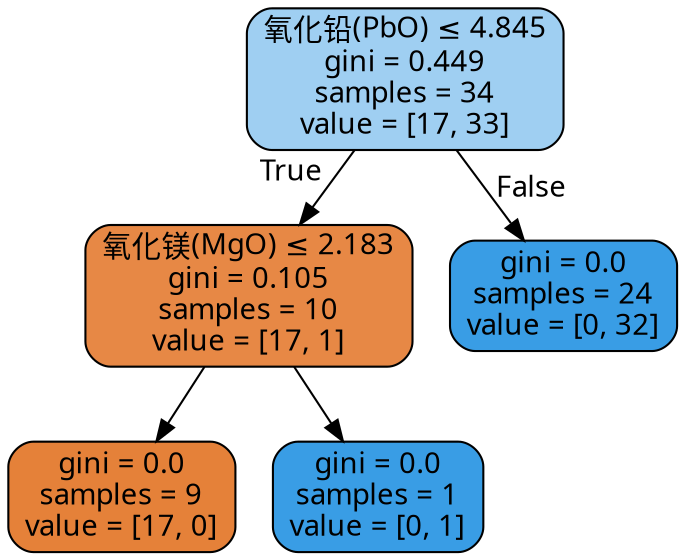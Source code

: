 digraph Tree {
node [shape=box, style="filled, rounded", color="black", fontname="DengXian"] ;
edge [fontname="DengXian"] ;
0 [label=<氧化铅(PbO) &le; 4.845<br/>gini = 0.449<br/>samples = 34<br/>value = [17, 33]>, fillcolor="#9fcff2"] ;
1 [label=<氧化镁(MgO) &le; 2.183<br/>gini = 0.105<br/>samples = 10<br/>value = [17, 1]>, fillcolor="#e78845"] ;
0 -> 1 [labeldistance=2.5, labelangle=45, headlabel="True"] ;
2 [label=<gini = 0.0<br/>samples = 9<br/>value = [17, 0]>, fillcolor="#e58139"] ;
1 -> 2 ;
3 [label=<gini = 0.0<br/>samples = 1<br/>value = [0, 1]>, fillcolor="#399de5"] ;
1 -> 3 ;
4 [label=<gini = 0.0<br/>samples = 24<br/>value = [0, 32]>, fillcolor="#399de5"] ;
0 -> 4 [labeldistance=2.5, labelangle=-45, headlabel="False"] ;
}